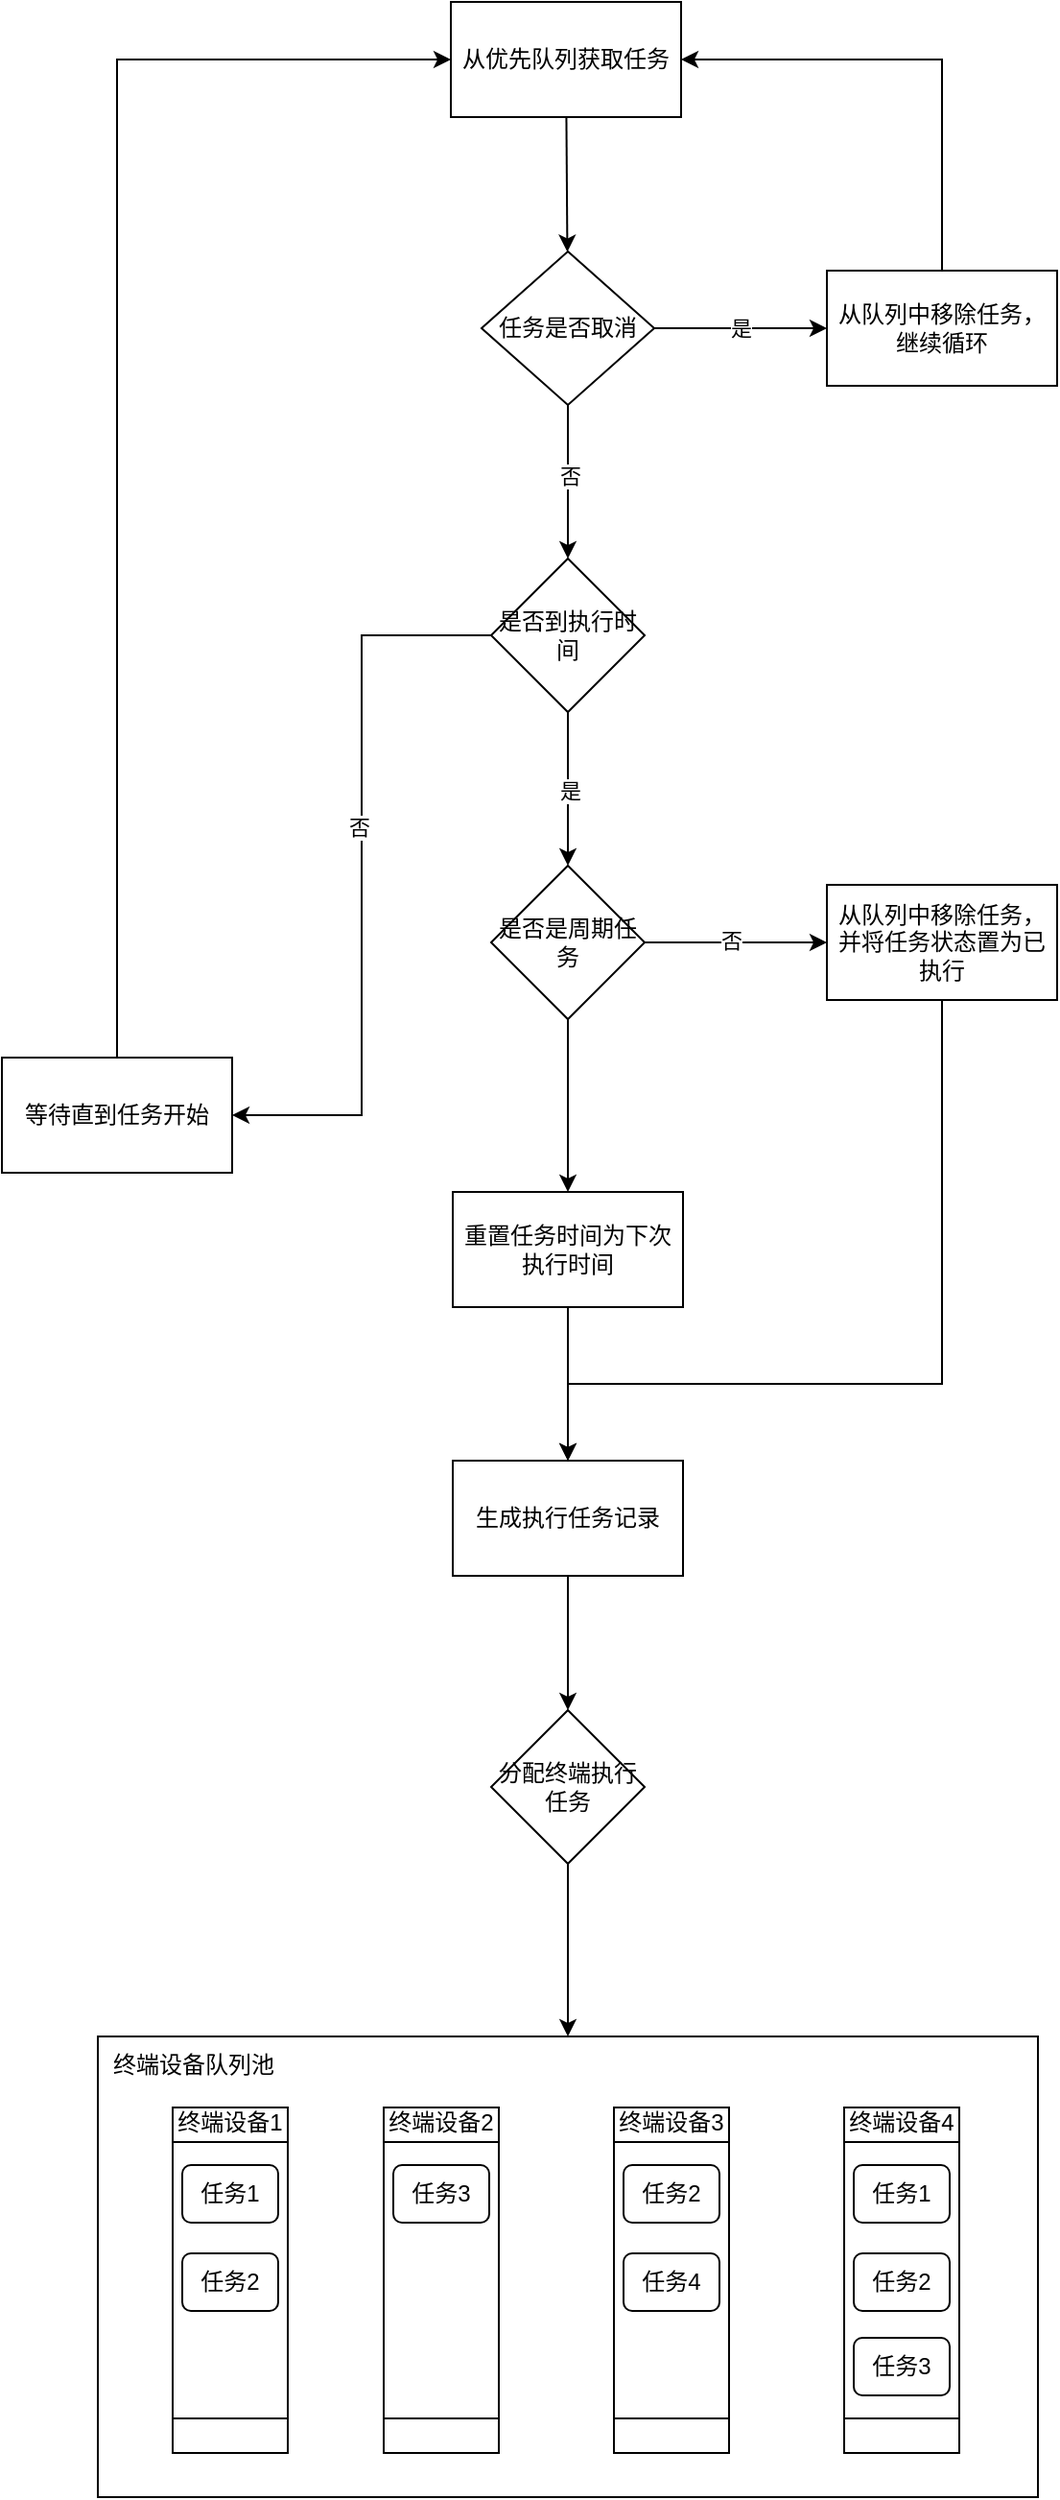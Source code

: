 <mxfile version="20.8.14" type="github">
  <diagram name="第 1 页" id="kU9h5htd539q5a9aOrrk">
    <mxGraphModel dx="763" dy="470" grid="1" gridSize="10" guides="1" tooltips="1" connect="1" arrows="1" fold="1" page="1" pageScale="1" pageWidth="827" pageHeight="1169" math="0" shadow="0">
      <root>
        <mxCell id="0" />
        <mxCell id="1" parent="0" />
        <mxCell id="ZIfVyA6NT1Mt5uhVDrUK-42" value="" style="edgeStyle=none;rounded=0;orthogonalLoop=1;jettySize=auto;html=1;" edge="1" parent="1" source="ZIfVyA6NT1Mt5uhVDrUK-40" target="ZIfVyA6NT1Mt5uhVDrUK-41">
          <mxGeometry relative="1" as="geometry" />
        </mxCell>
        <mxCell id="ZIfVyA6NT1Mt5uhVDrUK-40" value="从优先队列获取任务" style="rounded=0;whiteSpace=wrap;html=1;" vertex="1" parent="1">
          <mxGeometry x="294" y="50" width="120" height="60" as="geometry" />
        </mxCell>
        <mxCell id="ZIfVyA6NT1Mt5uhVDrUK-44" value="是" style="edgeStyle=none;rounded=0;orthogonalLoop=1;jettySize=auto;html=1;" edge="1" parent="1" source="ZIfVyA6NT1Mt5uhVDrUK-41" target="ZIfVyA6NT1Mt5uhVDrUK-43">
          <mxGeometry relative="1" as="geometry" />
        </mxCell>
        <mxCell id="ZIfVyA6NT1Mt5uhVDrUK-47" value="" style="edgeStyle=orthogonalEdgeStyle;rounded=0;orthogonalLoop=1;jettySize=auto;html=1;" edge="1" parent="1" source="ZIfVyA6NT1Mt5uhVDrUK-41" target="ZIfVyA6NT1Mt5uhVDrUK-46">
          <mxGeometry relative="1" as="geometry" />
        </mxCell>
        <mxCell id="ZIfVyA6NT1Mt5uhVDrUK-54" value="否" style="edgeLabel;html=1;align=center;verticalAlign=middle;resizable=0;points=[];" vertex="1" connectable="0" parent="ZIfVyA6NT1Mt5uhVDrUK-47">
          <mxGeometry x="-0.07" y="1" relative="1" as="geometry">
            <mxPoint as="offset" />
          </mxGeometry>
        </mxCell>
        <mxCell id="ZIfVyA6NT1Mt5uhVDrUK-41" value="任务是否取消" style="rhombus;whiteSpace=wrap;html=1;rounded=0;" vertex="1" parent="1">
          <mxGeometry x="310" y="180" width="90" height="80" as="geometry" />
        </mxCell>
        <mxCell id="ZIfVyA6NT1Mt5uhVDrUK-45" style="edgeStyle=orthogonalEdgeStyle;rounded=0;orthogonalLoop=1;jettySize=auto;html=1;exitX=0.5;exitY=0;exitDx=0;exitDy=0;" edge="1" parent="1" source="ZIfVyA6NT1Mt5uhVDrUK-43" target="ZIfVyA6NT1Mt5uhVDrUK-40">
          <mxGeometry relative="1" as="geometry">
            <Array as="points">
              <mxPoint x="550" y="80" />
            </Array>
          </mxGeometry>
        </mxCell>
        <mxCell id="ZIfVyA6NT1Mt5uhVDrUK-43" value="从队列中移除任务，继续循环" style="whiteSpace=wrap;html=1;rounded=0;" vertex="1" parent="1">
          <mxGeometry x="490" y="190" width="120" height="60" as="geometry" />
        </mxCell>
        <mxCell id="ZIfVyA6NT1Mt5uhVDrUK-49" value="" style="edgeStyle=orthogonalEdgeStyle;rounded=0;orthogonalLoop=1;jettySize=auto;html=1;" edge="1" parent="1" source="ZIfVyA6NT1Mt5uhVDrUK-46" target="ZIfVyA6NT1Mt5uhVDrUK-48">
          <mxGeometry relative="1" as="geometry" />
        </mxCell>
        <mxCell id="ZIfVyA6NT1Mt5uhVDrUK-55" value="是" style="edgeLabel;html=1;align=center;verticalAlign=middle;resizable=0;points=[];" vertex="1" connectable="0" parent="ZIfVyA6NT1Mt5uhVDrUK-49">
          <mxGeometry x="0.01" y="1" relative="1" as="geometry">
            <mxPoint as="offset" />
          </mxGeometry>
        </mxCell>
        <mxCell id="ZIfVyA6NT1Mt5uhVDrUK-51" value="" style="edgeStyle=orthogonalEdgeStyle;rounded=0;orthogonalLoop=1;jettySize=auto;html=1;entryX=1;entryY=0.5;entryDx=0;entryDy=0;" edge="1" parent="1" source="ZIfVyA6NT1Mt5uhVDrUK-46" target="ZIfVyA6NT1Mt5uhVDrUK-50">
          <mxGeometry relative="1" as="geometry" />
        </mxCell>
        <mxCell id="ZIfVyA6NT1Mt5uhVDrUK-52" value="否" style="edgeLabel;html=1;align=center;verticalAlign=middle;resizable=0;points=[];" vertex="1" connectable="0" parent="ZIfVyA6NT1Mt5uhVDrUK-51">
          <mxGeometry x="-0.13" y="-2" relative="1" as="geometry">
            <mxPoint as="offset" />
          </mxGeometry>
        </mxCell>
        <mxCell id="ZIfVyA6NT1Mt5uhVDrUK-46" value="是否到执行时间" style="rhombus;whiteSpace=wrap;html=1;rounded=0;" vertex="1" parent="1">
          <mxGeometry x="315" y="340" width="80" height="80" as="geometry" />
        </mxCell>
        <mxCell id="ZIfVyA6NT1Mt5uhVDrUK-57" value="" style="edgeStyle=orthogonalEdgeStyle;rounded=0;orthogonalLoop=1;jettySize=auto;html=1;" edge="1" parent="1" source="ZIfVyA6NT1Mt5uhVDrUK-48" target="ZIfVyA6NT1Mt5uhVDrUK-56">
          <mxGeometry relative="1" as="geometry" />
        </mxCell>
        <mxCell id="ZIfVyA6NT1Mt5uhVDrUK-58" value="否" style="edgeLabel;html=1;align=center;verticalAlign=middle;resizable=0;points=[];" vertex="1" connectable="0" parent="ZIfVyA6NT1Mt5uhVDrUK-57">
          <mxGeometry x="-0.057" y="1" relative="1" as="geometry">
            <mxPoint as="offset" />
          </mxGeometry>
        </mxCell>
        <mxCell id="ZIfVyA6NT1Mt5uhVDrUK-60" value="" style="edgeStyle=orthogonalEdgeStyle;rounded=0;orthogonalLoop=1;jettySize=auto;html=1;" edge="1" parent="1" source="ZIfVyA6NT1Mt5uhVDrUK-48" target="ZIfVyA6NT1Mt5uhVDrUK-59">
          <mxGeometry relative="1" as="geometry" />
        </mxCell>
        <mxCell id="ZIfVyA6NT1Mt5uhVDrUK-48" value="是否是周期任务" style="rhombus;whiteSpace=wrap;html=1;rounded=0;" vertex="1" parent="1">
          <mxGeometry x="315" y="500" width="80" height="80" as="geometry" />
        </mxCell>
        <mxCell id="ZIfVyA6NT1Mt5uhVDrUK-53" style="edgeStyle=orthogonalEdgeStyle;rounded=0;orthogonalLoop=1;jettySize=auto;html=1;exitX=0.5;exitY=0;exitDx=0;exitDy=0;entryX=0;entryY=0.5;entryDx=0;entryDy=0;" edge="1" parent="1" source="ZIfVyA6NT1Mt5uhVDrUK-50" target="ZIfVyA6NT1Mt5uhVDrUK-40">
          <mxGeometry relative="1" as="geometry" />
        </mxCell>
        <mxCell id="ZIfVyA6NT1Mt5uhVDrUK-50" value="等待直到任务开始" style="whiteSpace=wrap;html=1;rounded=0;" vertex="1" parent="1">
          <mxGeometry x="60" y="600" width="120" height="60" as="geometry" />
        </mxCell>
        <mxCell id="ZIfVyA6NT1Mt5uhVDrUK-63" style="edgeStyle=orthogonalEdgeStyle;rounded=0;orthogonalLoop=1;jettySize=auto;html=1;exitX=0.5;exitY=1;exitDx=0;exitDy=0;entryX=0.5;entryY=0;entryDx=0;entryDy=0;" edge="1" parent="1" source="ZIfVyA6NT1Mt5uhVDrUK-56" target="ZIfVyA6NT1Mt5uhVDrUK-61">
          <mxGeometry relative="1" as="geometry">
            <Array as="points">
              <mxPoint x="550" y="770" />
              <mxPoint x="355" y="770" />
            </Array>
          </mxGeometry>
        </mxCell>
        <mxCell id="ZIfVyA6NT1Mt5uhVDrUK-56" value="从队列中移除任务，并将任务状态置为已执行" style="whiteSpace=wrap;html=1;rounded=0;" vertex="1" parent="1">
          <mxGeometry x="490" y="510" width="120" height="60" as="geometry" />
        </mxCell>
        <mxCell id="ZIfVyA6NT1Mt5uhVDrUK-62" value="" style="edgeStyle=orthogonalEdgeStyle;rounded=0;orthogonalLoop=1;jettySize=auto;html=1;" edge="1" parent="1" source="ZIfVyA6NT1Mt5uhVDrUK-59" target="ZIfVyA6NT1Mt5uhVDrUK-61">
          <mxGeometry relative="1" as="geometry" />
        </mxCell>
        <mxCell id="ZIfVyA6NT1Mt5uhVDrUK-59" value="重置任务时间为下次执行时间" style="whiteSpace=wrap;html=1;rounded=0;" vertex="1" parent="1">
          <mxGeometry x="295" y="670" width="120" height="60" as="geometry" />
        </mxCell>
        <mxCell id="ZIfVyA6NT1Mt5uhVDrUK-65" value="" style="edgeStyle=orthogonalEdgeStyle;rounded=0;orthogonalLoop=1;jettySize=auto;html=1;" edge="1" parent="1" source="ZIfVyA6NT1Mt5uhVDrUK-61" target="ZIfVyA6NT1Mt5uhVDrUK-64">
          <mxGeometry relative="1" as="geometry" />
        </mxCell>
        <mxCell id="ZIfVyA6NT1Mt5uhVDrUK-61" value="生成执行任务记录" style="whiteSpace=wrap;html=1;rounded=0;" vertex="1" parent="1">
          <mxGeometry x="295" y="810" width="120" height="60" as="geometry" />
        </mxCell>
        <mxCell id="ZIfVyA6NT1Mt5uhVDrUK-67" value="" style="edgeStyle=orthogonalEdgeStyle;rounded=0;orthogonalLoop=1;jettySize=auto;html=1;" edge="1" parent="1" source="ZIfVyA6NT1Mt5uhVDrUK-64" target="ZIfVyA6NT1Mt5uhVDrUK-66">
          <mxGeometry relative="1" as="geometry" />
        </mxCell>
        <mxCell id="ZIfVyA6NT1Mt5uhVDrUK-64" value="分配终端执行任务" style="rhombus;whiteSpace=wrap;html=1;rounded=0;" vertex="1" parent="1">
          <mxGeometry x="315" y="940" width="80" height="80" as="geometry" />
        </mxCell>
        <mxCell id="ZIfVyA6NT1Mt5uhVDrUK-66" value="" style="whiteSpace=wrap;html=1;rounded=0;" vertex="1" parent="1">
          <mxGeometry x="110" y="1110" width="490" height="240" as="geometry" />
        </mxCell>
        <mxCell id="ZIfVyA6NT1Mt5uhVDrUK-70" value="" style="shape=process;whiteSpace=wrap;html=1;backgroundOutline=1;rotation=90;" vertex="1" parent="1">
          <mxGeometry x="89" y="1207" width="180" height="60" as="geometry" />
        </mxCell>
        <mxCell id="ZIfVyA6NT1Mt5uhVDrUK-71" value="终端设备1" style="text;html=1;strokeColor=none;fillColor=none;align=center;verticalAlign=middle;whiteSpace=wrap;rounded=0;" vertex="1" parent="1">
          <mxGeometry x="149" y="1140" width="60" height="30" as="geometry" />
        </mxCell>
        <mxCell id="ZIfVyA6NT1Mt5uhVDrUK-72" value="任务1" style="rounded=1;whiteSpace=wrap;html=1;" vertex="1" parent="1">
          <mxGeometry x="154" y="1177" width="50" height="30" as="geometry" />
        </mxCell>
        <mxCell id="ZIfVyA6NT1Mt5uhVDrUK-73" value="任务2" style="rounded=1;whiteSpace=wrap;html=1;" vertex="1" parent="1">
          <mxGeometry x="154" y="1223" width="50" height="30" as="geometry" />
        </mxCell>
        <mxCell id="ZIfVyA6NT1Mt5uhVDrUK-75" value="" style="shape=process;whiteSpace=wrap;html=1;backgroundOutline=1;rotation=90;" vertex="1" parent="1">
          <mxGeometry x="199" y="1207" width="180" height="60" as="geometry" />
        </mxCell>
        <mxCell id="ZIfVyA6NT1Mt5uhVDrUK-76" value="终端设备2" style="text;html=1;strokeColor=none;fillColor=none;align=center;verticalAlign=middle;whiteSpace=wrap;rounded=0;" vertex="1" parent="1">
          <mxGeometry x="259" y="1140" width="60" height="30" as="geometry" />
        </mxCell>
        <mxCell id="ZIfVyA6NT1Mt5uhVDrUK-77" value="任务3" style="rounded=1;whiteSpace=wrap;html=1;" vertex="1" parent="1">
          <mxGeometry x="264" y="1177" width="50" height="30" as="geometry" />
        </mxCell>
        <mxCell id="ZIfVyA6NT1Mt5uhVDrUK-80" value="" style="shape=process;whiteSpace=wrap;html=1;backgroundOutline=1;rotation=90;" vertex="1" parent="1">
          <mxGeometry x="319" y="1207" width="180" height="60" as="geometry" />
        </mxCell>
        <mxCell id="ZIfVyA6NT1Mt5uhVDrUK-81" value="终端设备3" style="text;html=1;strokeColor=none;fillColor=none;align=center;verticalAlign=middle;whiteSpace=wrap;rounded=0;" vertex="1" parent="1">
          <mxGeometry x="379" y="1140" width="60" height="30" as="geometry" />
        </mxCell>
        <mxCell id="ZIfVyA6NT1Mt5uhVDrUK-82" value="任务2" style="rounded=1;whiteSpace=wrap;html=1;" vertex="1" parent="1">
          <mxGeometry x="384" y="1177" width="50" height="30" as="geometry" />
        </mxCell>
        <mxCell id="ZIfVyA6NT1Mt5uhVDrUK-83" value="任务4" style="rounded=1;whiteSpace=wrap;html=1;" vertex="1" parent="1">
          <mxGeometry x="384" y="1223" width="50" height="30" as="geometry" />
        </mxCell>
        <mxCell id="ZIfVyA6NT1Mt5uhVDrUK-85" value="" style="shape=process;whiteSpace=wrap;html=1;backgroundOutline=1;rotation=90;" vertex="1" parent="1">
          <mxGeometry x="439" y="1207" width="180" height="60" as="geometry" />
        </mxCell>
        <mxCell id="ZIfVyA6NT1Mt5uhVDrUK-86" value="终端设备4" style="text;html=1;strokeColor=none;fillColor=none;align=center;verticalAlign=middle;whiteSpace=wrap;rounded=0;" vertex="1" parent="1">
          <mxGeometry x="499" y="1140" width="60" height="30" as="geometry" />
        </mxCell>
        <mxCell id="ZIfVyA6NT1Mt5uhVDrUK-87" value="任务1" style="rounded=1;whiteSpace=wrap;html=1;" vertex="1" parent="1">
          <mxGeometry x="504" y="1177" width="50" height="30" as="geometry" />
        </mxCell>
        <mxCell id="ZIfVyA6NT1Mt5uhVDrUK-88" value="任务2" style="rounded=1;whiteSpace=wrap;html=1;" vertex="1" parent="1">
          <mxGeometry x="504" y="1223" width="50" height="30" as="geometry" />
        </mxCell>
        <mxCell id="ZIfVyA6NT1Mt5uhVDrUK-89" value="任务3" style="rounded=1;whiteSpace=wrap;html=1;" vertex="1" parent="1">
          <mxGeometry x="504" y="1267" width="50" height="30" as="geometry" />
        </mxCell>
        <mxCell id="ZIfVyA6NT1Mt5uhVDrUK-90" value="终端设备队列池" style="text;html=1;strokeColor=none;fillColor=none;align=center;verticalAlign=middle;whiteSpace=wrap;rounded=0;" vertex="1" parent="1">
          <mxGeometry x="110" y="1110" width="100" height="30" as="geometry" />
        </mxCell>
      </root>
    </mxGraphModel>
  </diagram>
</mxfile>
